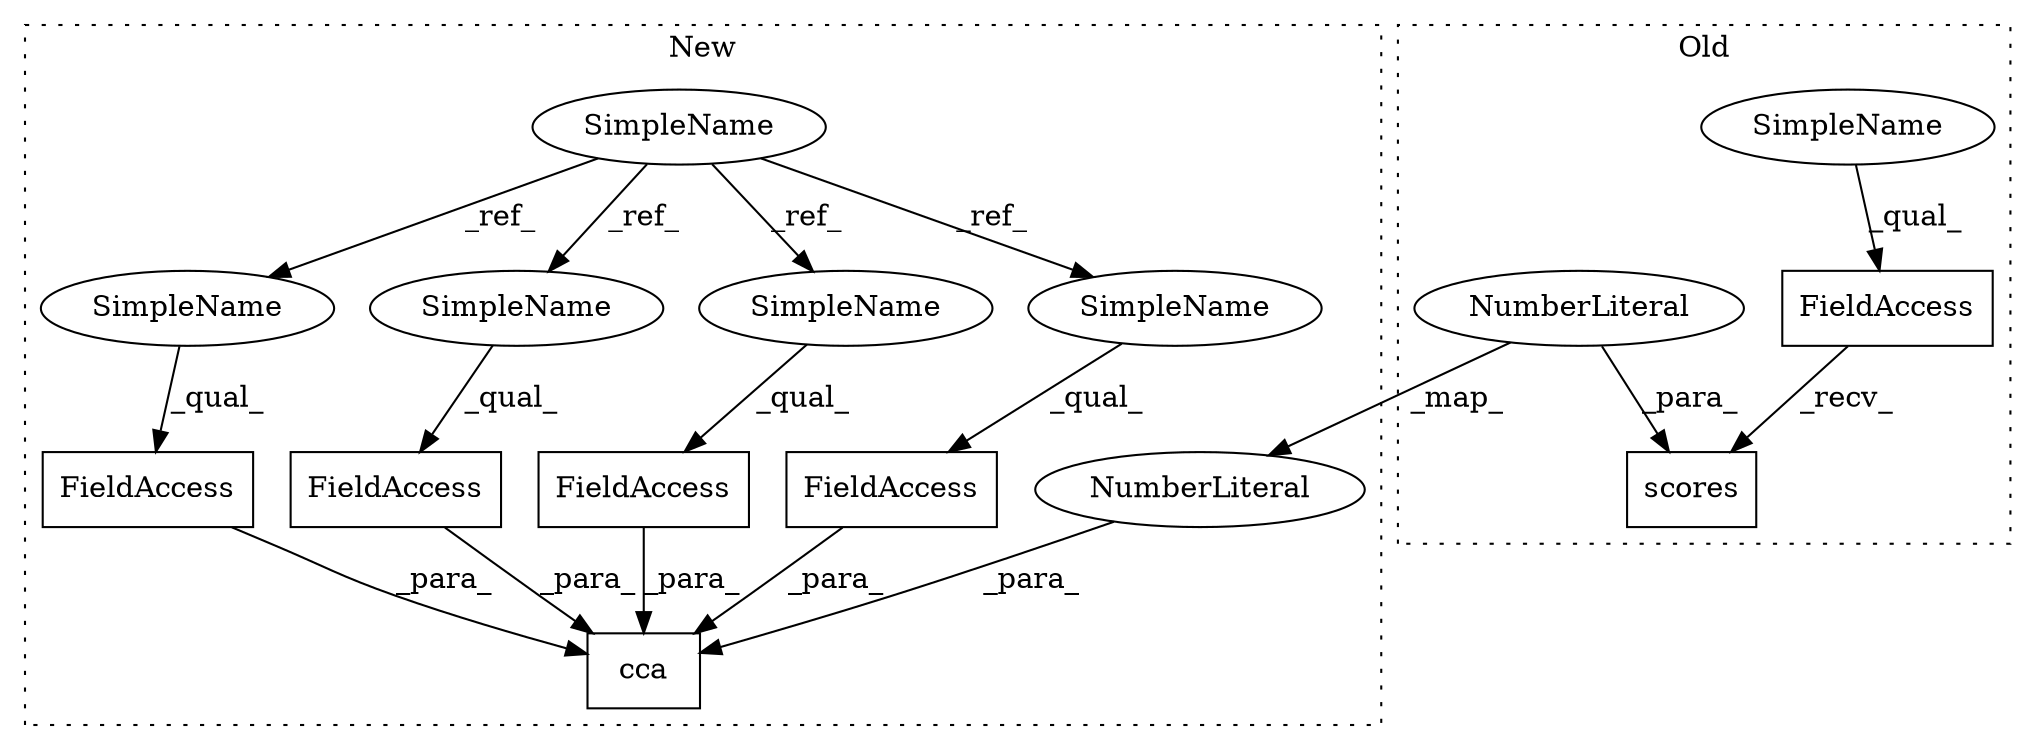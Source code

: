 digraph G {
subgraph cluster0 {
1 [label="scores" a="32" s="15985,15993" l="7,1" shape="box"];
3 [label="FieldAccess" a="22" s="15969" l="15" shape="box"];
9 [label="NumberLiteral" a="34" s="15992" l="1" shape="ellipse"];
15 [label="SimpleName" a="42" s="15969" l="4" shape="ellipse"];
label = "Old";
style="dotted";
}
subgraph cluster1 {
2 [label="cca" a="32" s="16165,16215" l="4,1" shape="box"];
4 [label="FieldAccess" a="22" s="16197" l="16" shape="box"];
5 [label="SimpleName" a="42" s="16103" l="4" shape="ellipse"];
6 [label="FieldAccess" a="22" s="16176" l="6" shape="box"];
7 [label="FieldAccess" a="22" s="16183" l="13" shape="box"];
8 [label="FieldAccess" a="22" s="16169" l="6" shape="box"];
10 [label="NumberLiteral" a="34" s="16214" l="1" shape="ellipse"];
11 [label="SimpleName" a="42" s="16176" l="4" shape="ellipse"];
12 [label="SimpleName" a="42" s="16197" l="4" shape="ellipse"];
13 [label="SimpleName" a="42" s="16169" l="4" shape="ellipse"];
14 [label="SimpleName" a="42" s="16183" l="4" shape="ellipse"];
label = "New";
style="dotted";
}
3 -> 1 [label="_recv_"];
4 -> 2 [label="_para_"];
5 -> 13 [label="_ref_"];
5 -> 14 [label="_ref_"];
5 -> 12 [label="_ref_"];
5 -> 11 [label="_ref_"];
6 -> 2 [label="_para_"];
7 -> 2 [label="_para_"];
8 -> 2 [label="_para_"];
9 -> 10 [label="_map_"];
9 -> 1 [label="_para_"];
10 -> 2 [label="_para_"];
11 -> 6 [label="_qual_"];
12 -> 4 [label="_qual_"];
13 -> 8 [label="_qual_"];
14 -> 7 [label="_qual_"];
15 -> 3 [label="_qual_"];
}